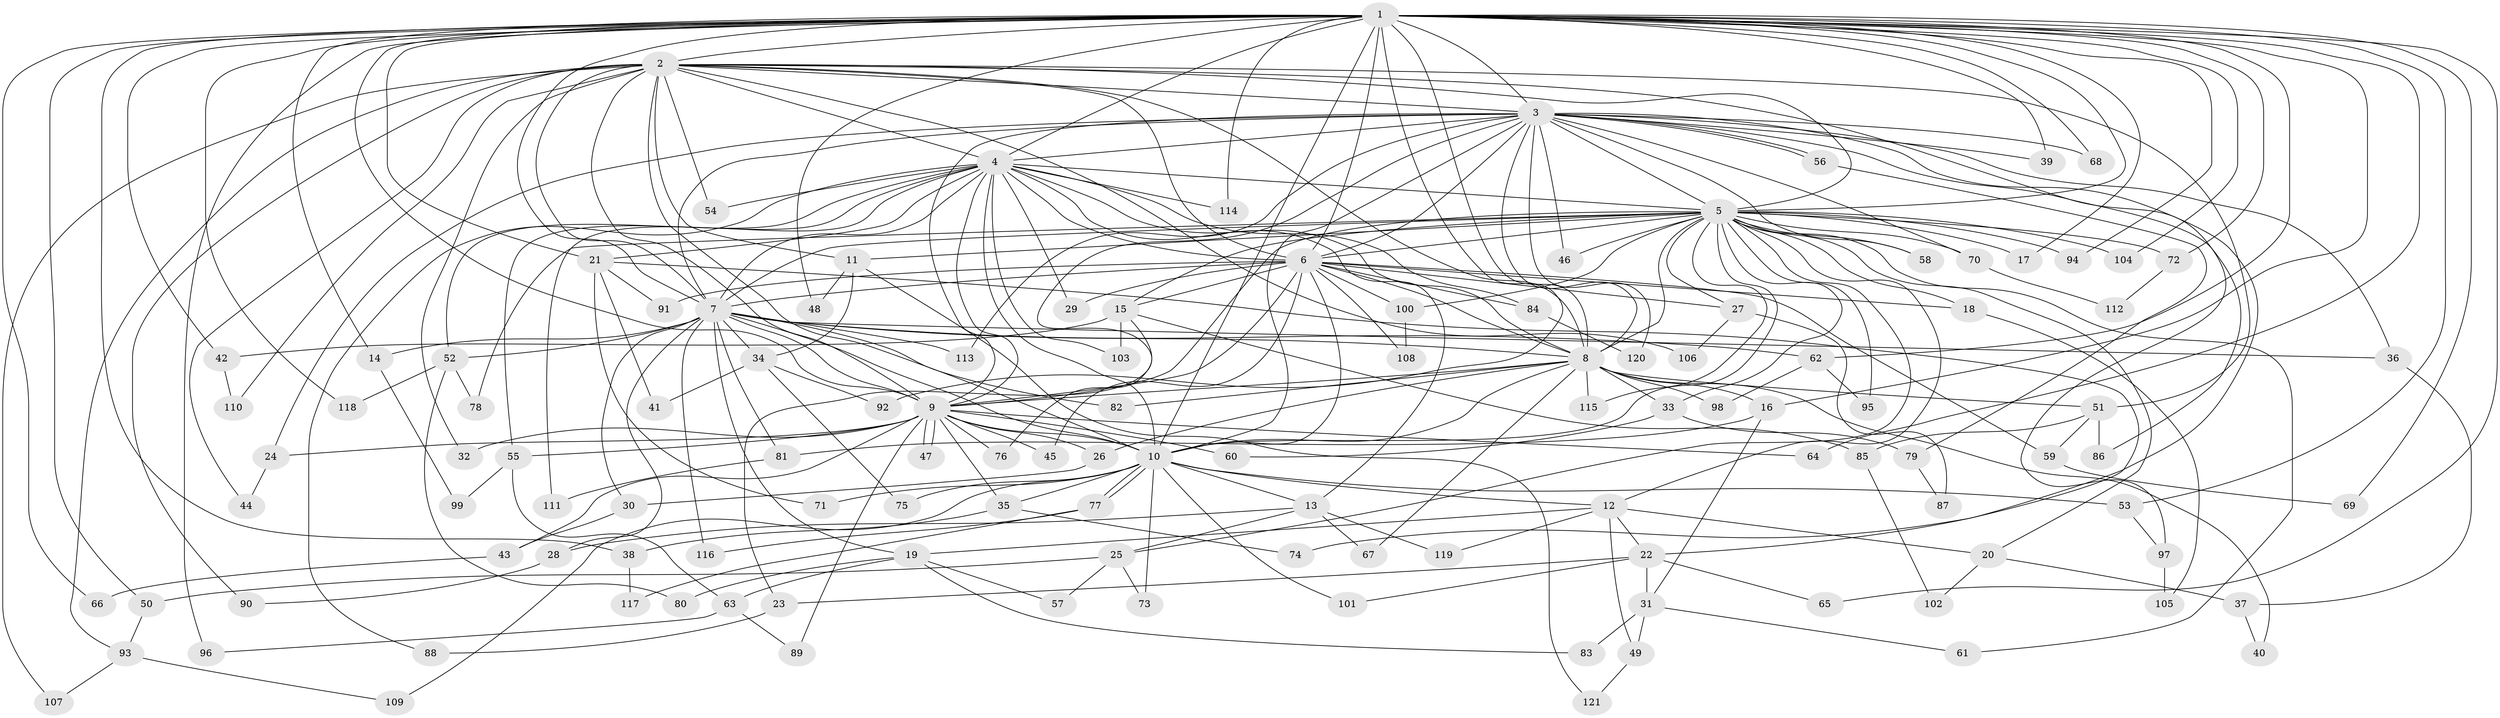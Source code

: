// Generated by graph-tools (version 1.1) at 2025/49/03/09/25 03:49:36]
// undirected, 121 vertices, 267 edges
graph export_dot {
graph [start="1"]
  node [color=gray90,style=filled];
  1;
  2;
  3;
  4;
  5;
  6;
  7;
  8;
  9;
  10;
  11;
  12;
  13;
  14;
  15;
  16;
  17;
  18;
  19;
  20;
  21;
  22;
  23;
  24;
  25;
  26;
  27;
  28;
  29;
  30;
  31;
  32;
  33;
  34;
  35;
  36;
  37;
  38;
  39;
  40;
  41;
  42;
  43;
  44;
  45;
  46;
  47;
  48;
  49;
  50;
  51;
  52;
  53;
  54;
  55;
  56;
  57;
  58;
  59;
  60;
  61;
  62;
  63;
  64;
  65;
  66;
  67;
  68;
  69;
  70;
  71;
  72;
  73;
  74;
  75;
  76;
  77;
  78;
  79;
  80;
  81;
  82;
  83;
  84;
  85;
  86;
  87;
  88;
  89;
  90;
  91;
  92;
  93;
  94;
  95;
  96;
  97;
  98;
  99;
  100;
  101;
  102;
  103;
  104;
  105;
  106;
  107;
  108;
  109;
  110;
  111;
  112;
  113;
  114;
  115;
  116;
  117;
  118;
  119;
  120;
  121;
  1 -- 2;
  1 -- 3;
  1 -- 4;
  1 -- 5;
  1 -- 6;
  1 -- 7;
  1 -- 8;
  1 -- 9;
  1 -- 10;
  1 -- 14;
  1 -- 16;
  1 -- 17;
  1 -- 21;
  1 -- 38;
  1 -- 39;
  1 -- 42;
  1 -- 48;
  1 -- 50;
  1 -- 53;
  1 -- 62;
  1 -- 64;
  1 -- 65;
  1 -- 66;
  1 -- 68;
  1 -- 69;
  1 -- 72;
  1 -- 92;
  1 -- 94;
  1 -- 96;
  1 -- 104;
  1 -- 114;
  1 -- 118;
  2 -- 3;
  2 -- 4;
  2 -- 5;
  2 -- 6;
  2 -- 7;
  2 -- 8;
  2 -- 9;
  2 -- 10;
  2 -- 11;
  2 -- 32;
  2 -- 44;
  2 -- 51;
  2 -- 54;
  2 -- 90;
  2 -- 93;
  2 -- 97;
  2 -- 106;
  2 -- 107;
  2 -- 110;
  3 -- 4;
  3 -- 5;
  3 -- 6;
  3 -- 7;
  3 -- 8;
  3 -- 9;
  3 -- 10;
  3 -- 24;
  3 -- 36;
  3 -- 39;
  3 -- 46;
  3 -- 56;
  3 -- 56;
  3 -- 58;
  3 -- 68;
  3 -- 70;
  3 -- 74;
  3 -- 76;
  3 -- 86;
  3 -- 113;
  3 -- 120;
  4 -- 5;
  4 -- 6;
  4 -- 7;
  4 -- 8;
  4 -- 9;
  4 -- 10;
  4 -- 13;
  4 -- 21;
  4 -- 29;
  4 -- 52;
  4 -- 54;
  4 -- 55;
  4 -- 84;
  4 -- 88;
  4 -- 103;
  4 -- 111;
  4 -- 114;
  5 -- 6;
  5 -- 7;
  5 -- 8;
  5 -- 9;
  5 -- 10;
  5 -- 11;
  5 -- 12;
  5 -- 15;
  5 -- 17;
  5 -- 18;
  5 -- 20;
  5 -- 25;
  5 -- 27;
  5 -- 33;
  5 -- 46;
  5 -- 58;
  5 -- 61;
  5 -- 70;
  5 -- 72;
  5 -- 78;
  5 -- 94;
  5 -- 95;
  5 -- 100;
  5 -- 104;
  5 -- 115;
  6 -- 7;
  6 -- 8;
  6 -- 9;
  6 -- 10;
  6 -- 15;
  6 -- 18;
  6 -- 27;
  6 -- 29;
  6 -- 45;
  6 -- 59;
  6 -- 84;
  6 -- 91;
  6 -- 100;
  6 -- 108;
  7 -- 8;
  7 -- 9;
  7 -- 10;
  7 -- 14;
  7 -- 19;
  7 -- 28;
  7 -- 30;
  7 -- 34;
  7 -- 36;
  7 -- 52;
  7 -- 62;
  7 -- 81;
  7 -- 82;
  7 -- 113;
  7 -- 116;
  8 -- 9;
  8 -- 10;
  8 -- 16;
  8 -- 26;
  8 -- 33;
  8 -- 40;
  8 -- 51;
  8 -- 67;
  8 -- 82;
  8 -- 98;
  8 -- 115;
  9 -- 10;
  9 -- 24;
  9 -- 26;
  9 -- 32;
  9 -- 35;
  9 -- 43;
  9 -- 45;
  9 -- 47;
  9 -- 47;
  9 -- 55;
  9 -- 60;
  9 -- 64;
  9 -- 76;
  9 -- 89;
  10 -- 12;
  10 -- 13;
  10 -- 35;
  10 -- 53;
  10 -- 71;
  10 -- 73;
  10 -- 75;
  10 -- 77;
  10 -- 77;
  10 -- 101;
  10 -- 109;
  11 -- 34;
  11 -- 48;
  11 -- 121;
  12 -- 19;
  12 -- 20;
  12 -- 22;
  12 -- 49;
  12 -- 119;
  13 -- 25;
  13 -- 28;
  13 -- 67;
  13 -- 119;
  14 -- 99;
  15 -- 23;
  15 -- 42;
  15 -- 85;
  15 -- 103;
  16 -- 31;
  16 -- 81;
  18 -- 105;
  19 -- 57;
  19 -- 63;
  19 -- 80;
  19 -- 83;
  20 -- 37;
  20 -- 102;
  21 -- 22;
  21 -- 41;
  21 -- 71;
  21 -- 91;
  22 -- 23;
  22 -- 31;
  22 -- 65;
  22 -- 101;
  23 -- 88;
  24 -- 44;
  25 -- 50;
  25 -- 57;
  25 -- 73;
  26 -- 30;
  27 -- 87;
  27 -- 106;
  28 -- 90;
  30 -- 43;
  31 -- 49;
  31 -- 61;
  31 -- 83;
  33 -- 60;
  33 -- 79;
  34 -- 41;
  34 -- 75;
  34 -- 92;
  35 -- 38;
  35 -- 74;
  36 -- 37;
  37 -- 40;
  38 -- 117;
  42 -- 110;
  43 -- 66;
  49 -- 121;
  50 -- 93;
  51 -- 59;
  51 -- 85;
  51 -- 86;
  52 -- 78;
  52 -- 80;
  52 -- 118;
  53 -- 97;
  55 -- 63;
  55 -- 99;
  56 -- 79;
  59 -- 69;
  62 -- 95;
  62 -- 98;
  63 -- 89;
  63 -- 96;
  70 -- 112;
  72 -- 112;
  77 -- 116;
  77 -- 117;
  79 -- 87;
  81 -- 111;
  84 -- 120;
  85 -- 102;
  93 -- 107;
  93 -- 109;
  97 -- 105;
  100 -- 108;
}
